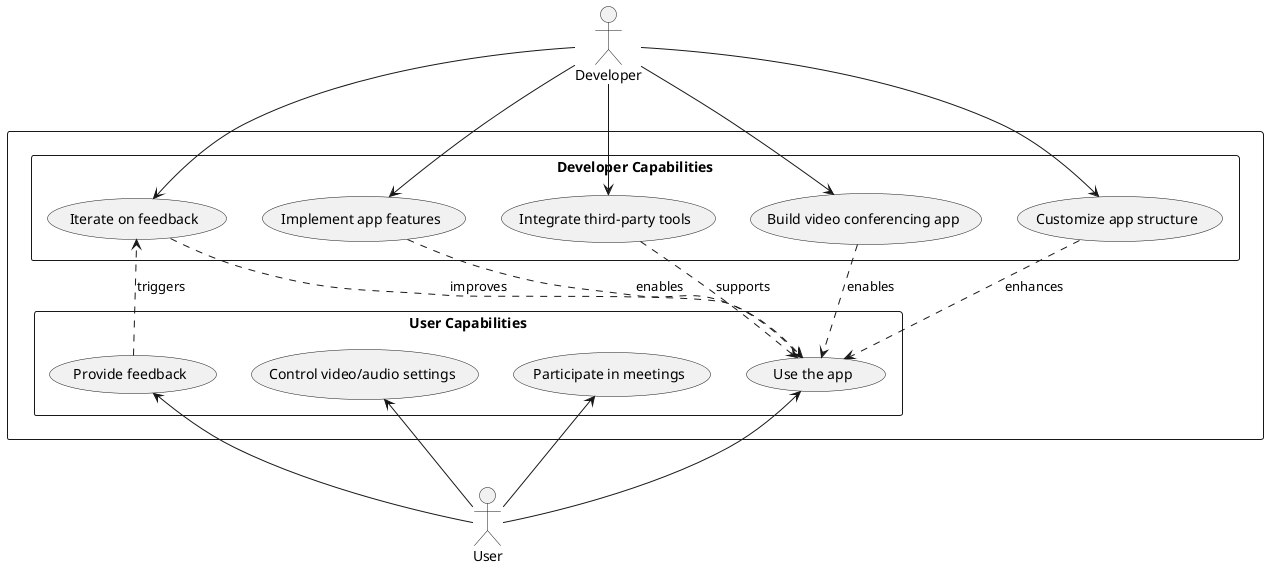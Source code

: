 @startuml diagram
actor Developer as D
actor User as U

rectangle {
    rectangle "Developer Capabilities" {
        usecase BuildApp as "Build video conferencing app"
        usecase CustomizeApp as "Customize app structure"
        usecase ImplementFeatures as "Implement app features"
        usecase IntegrateTools as "Integrate third-party tools"
        usecase ImproveApp as "Iterate on feedback"
    }

    rectangle "User Capabilities" {
        usecase UseApp as "Use the app"
        usecase ParticipateMeetings as "Participate in meetings"
        usecase ControlSettings as "Control video/audio settings"
        usecase ProvideFeedback as "Provide feedback"
    }

}

D -down-> BuildApp
D -down-> CustomizeApp
D -down-> ImplementFeatures
D -down-> IntegrateTools
D -down-> ImproveApp

U -up-> UseApp
U -up-> ParticipateMeetings
U -up-> ControlSettings
U -up-> ProvideFeedback

BuildApp ..> UseApp : enables
CustomizeApp ..> UseApp : enhances
ImplementFeatures ..> UseApp : enables
IntegrateTools ..> UseApp : supports
ImproveApp ..> UseApp : improves
ProvideFeedback ..> ImproveApp : triggers


@enduml

